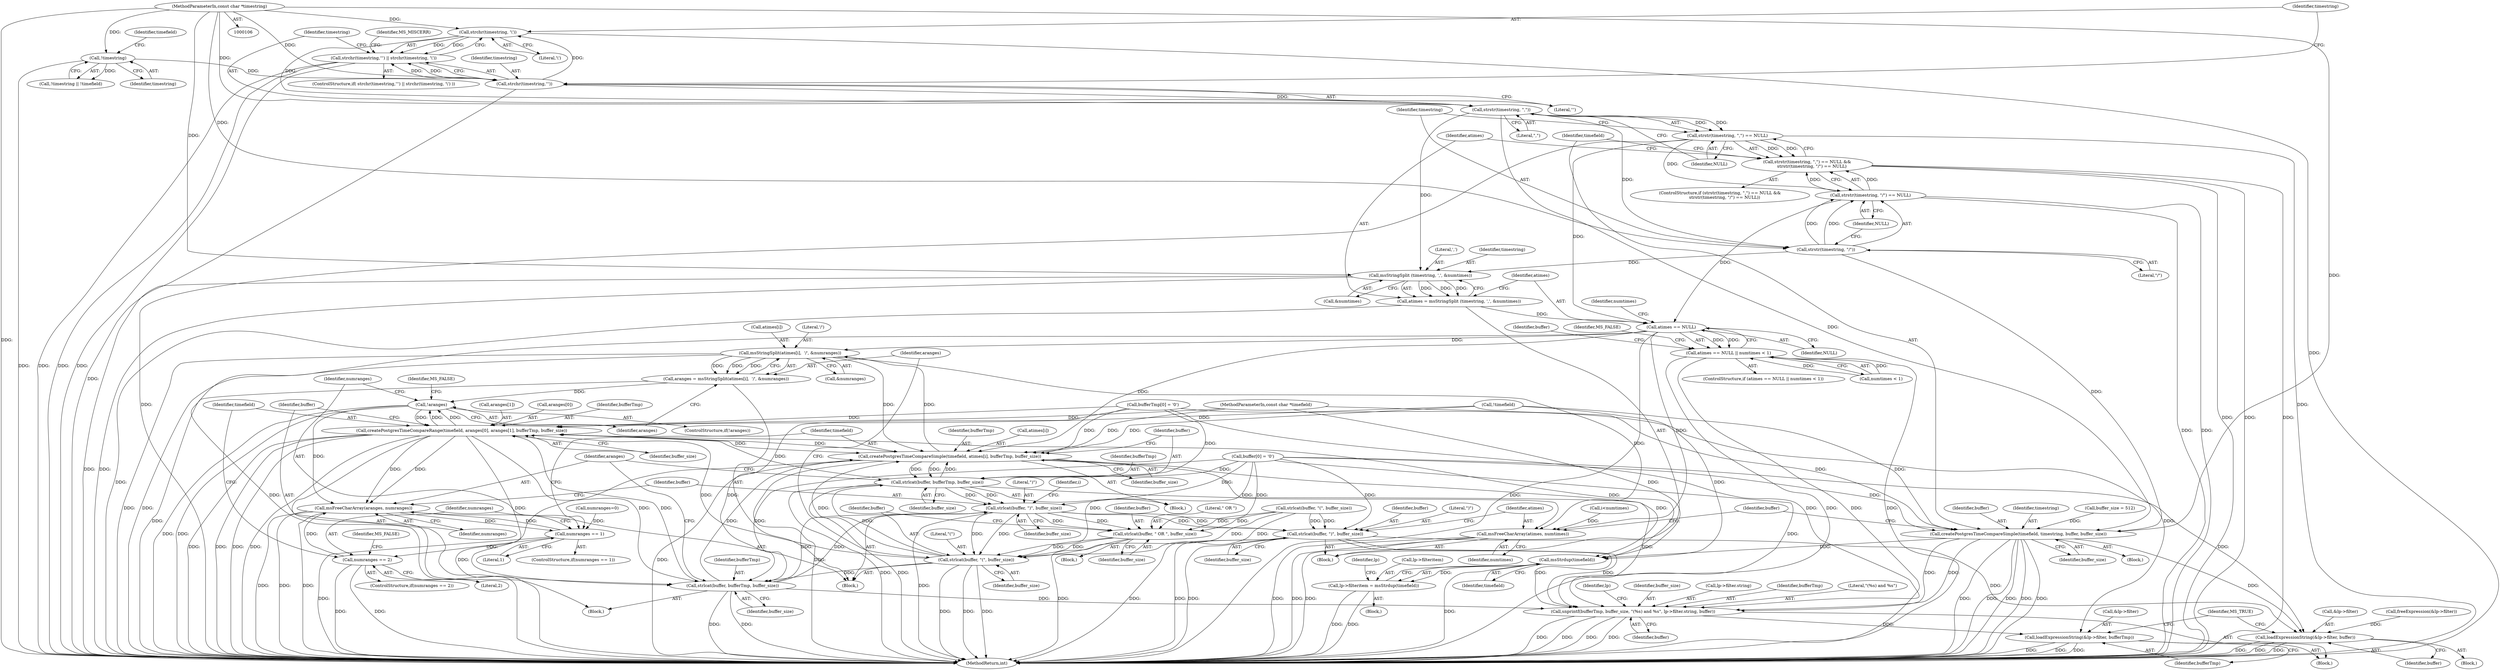 digraph "0_mapserver_3a10f6b829297dae63492a8c63385044bc6953ed@API" {
"1000160" [label="(Call,strchr(timestring, '\\'))"];
"1000157" [label="(Call,strchr(timestring,'\''))"];
"1000149" [label="(Call,!timestring)"];
"1000108" [label="(MethodParameterIn,const char *timestring)"];
"1000156" [label="(Call,strchr(timestring,'\'') || strchr(timestring, '\\'))"];
"1000173" [label="(Call,strstr(timestring, \",\"))"];
"1000172" [label="(Call,strstr(timestring, \",\") == NULL)"];
"1000171" [label="(Call,strstr(timestring, \",\") == NULL &&\n       strstr(timestring, \"/\") == NULL)"];
"1000177" [label="(Call,strstr(timestring, \"/\") == NULL)"];
"1000199" [label="(Call,atimes == NULL)"];
"1000198" [label="(Call,atimes == NULL || numtimes < 1)"];
"1000236" [label="(Call,msStringSplit(atimes[i],  '/', &numranges))"];
"1000234" [label="(Call,aranges = msStringSplit(atimes[i],  '/', &numranges))"];
"1000244" [label="(Call,!aranges)"];
"1000270" [label="(Call,createPostgresTimeCompareRange(timefield, aranges[0], aranges[1], bufferTmp, buffer_size))"];
"1000253" [label="(Call,createPostgresTimeCompareSimple(timefield, atimes[i], bufferTmp, buffer_size))"];
"1000260" [label="(Call,strlcat(buffer, bufferTmp, buffer_size))"];
"1000291" [label="(Call,strlcat(buffer, \")\", buffer_size))"];
"1000226" [label="(Call,strlcat(buffer, \" OR \", buffer_size))"];
"1000230" [label="(Call,strlcat(buffer, \"(\", buffer_size))"];
"1000280" [label="(Call,strlcat(buffer, bufferTmp, buffer_size))"];
"1000338" [label="(Call,snprintf(bufferTmp, buffer_size, \"(%s) and %s\", lp->filter.string, buffer))"];
"1000348" [label="(Call,loadExpressionString(&lp->filter, bufferTmp))"];
"1000295" [label="(Call,strlcat(buffer, \")\", buffer_size))"];
"1000361" [label="(Call,loadExpressionString(&lp->filter, buffer))"];
"1000299" [label="(Call,msFreeCharArray(atimes, numtimes))"];
"1000321" [label="(Call,msStrdup(timefield))"];
"1000317" [label="(Call,lp->filteritem = msStrdup(timefield))"];
"1000288" [label="(Call,msFreeCharArray(aranges, numranges))"];
"1000249" [label="(Call,numranges == 1)"];
"1000266" [label="(Call,numranges == 2)"];
"1000178" [label="(Call,strstr(timestring, \"/\"))"];
"1000183" [label="(Call,createPostgresTimeCompareSimple(timefield, timestring, buffer, buffer_size))"];
"1000192" [label="(Call,msStringSplit (timestring, ',', &numtimes))"];
"1000190" [label="(Call,atimes = msStringSplit (timestring, ',', &numtimes))"];
"1000150" [label="(Identifier,timestring)"];
"1000175" [label="(Literal,\",\")"];
"1000180" [label="(Literal,\"/\")"];
"1000161" [label="(Identifier,timestring)"];
"1000295" [label="(Call,strlcat(buffer, \")\", buffer_size))"];
"1000305" [label="(Identifier,buffer)"];
"1000362" [label="(Call,&lp->filter)"];
"1000159" [label="(Literal,'\'')"];
"1000191" [label="(Identifier,atimes)"];
"1000177" [label="(Call,strstr(timestring, \"/\") == NULL)"];
"1000235" [label="(Identifier,aranges)"];
"1000183" [label="(Call,createPostgresTimeCompareSimple(timefield, timestring, buffer, buffer_size))"];
"1000247" [label="(Identifier,MS_FALSE)"];
"1000254" [label="(Identifier,timefield)"];
"1000233" [label="(Identifier,buffer_size)"];
"1000194" [label="(Literal,',')"];
"1000253" [label="(Call,createPostgresTimeCompareSimple(timefield, atimes[i], bufferTmp, buffer_size))"];
"1000134" [label="(Call,buffer[0] = '\0')"];
"1000190" [label="(Call,atimes = msStringSplit (timestring, ',', &numtimes))"];
"1000368" [label="(Identifier,MS_TRUE)"];
"1000281" [label="(Identifier,buffer)"];
"1000203" [label="(Identifier,numtimes)"];
"1000197" [label="(ControlStructure,if (atimes == NULL || numtimes < 1))"];
"1000269" [label="(Block,)"];
"1000220" [label="(Block,)"];
"1000347" [label="(Identifier,buffer)"];
"1000361" [label="(Call,loadExpressionString(&lp->filter, buffer))"];
"1000279" [label="(Identifier,buffer_size)"];
"1000234" [label="(Call,aranges = msStringSplit(atimes[i],  '/', &numranges))"];
"1000187" [label="(Identifier,buffer_size)"];
"1000288" [label="(Call,msFreeCharArray(aranges, numranges))"];
"1000294" [label="(Identifier,buffer_size)"];
"1000351" [label="(Identifier,lp)"];
"1000261" [label="(Identifier,buffer)"];
"1000151" [label="(Call,!timefield)"];
"1000326" [label="(Identifier,lp)"];
"1000296" [label="(Identifier,buffer)"];
"1000155" [label="(ControlStructure,if( strchr(timestring,'\'') || strchr(timestring, '\\') ))"];
"1000162" [label="(Literal,'\\')"];
"1000275" [label="(Call,aranges[1])"];
"1000208" [label="(Identifier,buffer)"];
"1000181" [label="(Identifier,NULL)"];
"1000270" [label="(Call,createPostgresTimeCompareRange(timefield, aranges[0], aranges[1], bufferTmp, buffer_size))"];
"1000298" [label="(Identifier,buffer_size)"];
"1000206" [label="(Identifier,MS_FALSE)"];
"1000300" [label="(Identifier,atimes)"];
"1000267" [label="(Identifier,numranges)"];
"1000280" [label="(Call,strlcat(buffer, bufferTmp, buffer_size))"];
"1000258" [label="(Identifier,bufferTmp)"];
"1000340" [label="(Identifier,buffer_size)"];
"1000317" [label="(Call,lp->filteritem = msStrdup(timefield))"];
"1000165" [label="(Identifier,MS_MISCERR)"];
"1000156" [label="(Call,strchr(timestring,'\'') || strchr(timestring, '\\'))"];
"1000198" [label="(Call,atimes == NULL || numtimes < 1)"];
"1000337" [label="(Block,)"];
"1000250" [label="(Identifier,numranges)"];
"1000265" [label="(ControlStructure,if(numranges == 2))"];
"1000232" [label="(Literal,\"(\")"];
"1000283" [label="(Identifier,buffer_size)"];
"1000148" [label="(Call,!timestring || !timefield)"];
"1000227" [label="(Identifier,buffer)"];
"1000172" [label="(Call,strstr(timestring, \",\") == NULL)"];
"1000109" [label="(MethodParameterIn,const char *timefield)"];
"1000236" [label="(Call,msStringSplit(atimes[i],  '/', &numranges))"];
"1000186" [label="(Identifier,buffer)"];
"1000230" [label="(Call,strlcat(buffer, \"(\", buffer_size))"];
"1000263" [label="(Identifier,buffer_size)"];
"1000251" [label="(Literal,1)"];
"1000231" [label="(Identifier,buffer)"];
"1000342" [label="(Call,lp->filter.string)"];
"1000244" [label="(Call,!aranges)"];
"1000110" [label="(Block,)"];
"1000282" [label="(Identifier,bufferTmp)"];
"1000260" [label="(Call,strlcat(buffer, bufferTmp, buffer_size))"];
"1000248" [label="(ControlStructure,if(numranges == 1))"];
"1000271" [label="(Identifier,timefield)"];
"1000245" [label="(Identifier,aranges)"];
"1000292" [label="(Identifier,buffer)"];
"1000287" [label="(Identifier,MS_FALSE)"];
"1000185" [label="(Identifier,timestring)"];
"1000125" [label="(Call,numranges=0)"];
"1000229" [label="(Identifier,buffer_size)"];
"1000349" [label="(Call,&lp->filter)"];
"1000182" [label="(Block,)"];
"1000189" [label="(Block,)"];
"1000173" [label="(Call,strstr(timestring, \",\"))"];
"1000195" [label="(Call,&numtimes)"];
"1000301" [label="(Identifier,numtimes)"];
"1000192" [label="(Call,msStringSplit (timestring, ',', &numtimes))"];
"1000339" [label="(Identifier,bufferTmp)"];
"1000272" [label="(Call,aranges[0])"];
"1000199" [label="(Call,atimes == NULL)"];
"1000237" [label="(Call,atimes[i])"];
"1000158" [label="(Identifier,timestring)"];
"1000240" [label="(Literal,'/')"];
"1000293" [label="(Literal,\")\")"];
"1000202" [label="(Call,numtimes < 1)"];
"1000219" [label="(Identifier,i)"];
"1000338" [label="(Call,snprintf(bufferTmp, buffer_size, \"(%s) and %s\", lp->filter.string, buffer))"];
"1000201" [label="(Identifier,NULL)"];
"1000341" [label="(Literal,\"(%s) and %s\")"];
"1000356" [label="(Call,freeExpression(&lp->filter))"];
"1000322" [label="(Identifier,timefield)"];
"1000226" [label="(Call,strlcat(buffer, \" OR \", buffer_size))"];
"1000321" [label="(Call,msStrdup(timefield))"];
"1000249" [label="(Call,numranges == 1)"];
"1000266" [label="(Call,numranges == 2)"];
"1000289" [label="(Identifier,aranges)"];
"1000184" [label="(Identifier,timefield)"];
"1000176" [label="(Identifier,NULL)"];
"1000353" [label="(Identifier,bufferTmp)"];
"1000160" [label="(Call,strchr(timestring, '\\'))"];
"1000318" [label="(Call,lp->filteritem)"];
"1000139" [label="(Call,bufferTmp[0] = '\0')"];
"1000278" [label="(Identifier,bufferTmp)"];
"1000241" [label="(Call,&numranges)"];
"1000228" [label="(Literal,\" OR \")"];
"1000174" [label="(Identifier,timestring)"];
"1000215" [label="(Call,i<numtimes)"];
"1000355" [label="(Block,)"];
"1000243" [label="(ControlStructure,if(!aranges))"];
"1000171" [label="(Call,strstr(timestring, \",\") == NULL &&\n       strstr(timestring, \"/\") == NULL)"];
"1000193" [label="(Identifier,timestring)"];
"1000369" [label="(MethodReturn,int)"];
"1000157" [label="(Call,strchr(timestring,'\''))"];
"1000200" [label="(Identifier,atimes)"];
"1000225" [label="(Block,)"];
"1000207" [label="(Call,strlcat(buffer, \"(\", buffer_size))"];
"1000179" [label="(Identifier,timestring)"];
"1000262" [label="(Identifier,bufferTmp)"];
"1000299" [label="(Call,msFreeCharArray(atimes, numtimes))"];
"1000152" [label="(Identifier,timefield)"];
"1000297" [label="(Literal,\")\")"];
"1000170" [label="(ControlStructure,if (strstr(timestring, \",\") == NULL &&\n       strstr(timestring, \"/\") == NULL))"];
"1000178" [label="(Call,strstr(timestring, \"/\"))"];
"1000108" [label="(MethodParameterIn,const char *timestring)"];
"1000149" [label="(Call,!timestring)"];
"1000291" [label="(Call,strlcat(buffer, \")\", buffer_size))"];
"1000348" [label="(Call,loadExpressionString(&lp->filter, bufferTmp))"];
"1000129" [label="(Call,buffer_size = 512)"];
"1000290" [label="(Identifier,numranges)"];
"1000259" [label="(Identifier,buffer_size)"];
"1000268" [label="(Literal,2)"];
"1000252" [label="(Block,)"];
"1000366" [label="(Identifier,buffer)"];
"1000255" [label="(Call,atimes[i])"];
"1000160" -> "1000156"  [label="AST: "];
"1000160" -> "1000162"  [label="CFG: "];
"1000161" -> "1000160"  [label="AST: "];
"1000162" -> "1000160"  [label="AST: "];
"1000156" -> "1000160"  [label="CFG: "];
"1000160" -> "1000369"  [label="DDG: "];
"1000160" -> "1000156"  [label="DDG: "];
"1000160" -> "1000156"  [label="DDG: "];
"1000157" -> "1000160"  [label="DDG: "];
"1000108" -> "1000160"  [label="DDG: "];
"1000160" -> "1000173"  [label="DDG: "];
"1000157" -> "1000156"  [label="AST: "];
"1000157" -> "1000159"  [label="CFG: "];
"1000158" -> "1000157"  [label="AST: "];
"1000159" -> "1000157"  [label="AST: "];
"1000161" -> "1000157"  [label="CFG: "];
"1000156" -> "1000157"  [label="CFG: "];
"1000157" -> "1000369"  [label="DDG: "];
"1000157" -> "1000156"  [label="DDG: "];
"1000157" -> "1000156"  [label="DDG: "];
"1000149" -> "1000157"  [label="DDG: "];
"1000108" -> "1000157"  [label="DDG: "];
"1000157" -> "1000173"  [label="DDG: "];
"1000149" -> "1000148"  [label="AST: "];
"1000149" -> "1000150"  [label="CFG: "];
"1000150" -> "1000149"  [label="AST: "];
"1000152" -> "1000149"  [label="CFG: "];
"1000148" -> "1000149"  [label="CFG: "];
"1000149" -> "1000369"  [label="DDG: "];
"1000149" -> "1000148"  [label="DDG: "];
"1000108" -> "1000149"  [label="DDG: "];
"1000108" -> "1000106"  [label="AST: "];
"1000108" -> "1000369"  [label="DDG: "];
"1000108" -> "1000173"  [label="DDG: "];
"1000108" -> "1000178"  [label="DDG: "];
"1000108" -> "1000183"  [label="DDG: "];
"1000108" -> "1000192"  [label="DDG: "];
"1000156" -> "1000155"  [label="AST: "];
"1000165" -> "1000156"  [label="CFG: "];
"1000174" -> "1000156"  [label="CFG: "];
"1000156" -> "1000369"  [label="DDG: "];
"1000156" -> "1000369"  [label="DDG: "];
"1000156" -> "1000369"  [label="DDG: "];
"1000173" -> "1000172"  [label="AST: "];
"1000173" -> "1000175"  [label="CFG: "];
"1000174" -> "1000173"  [label="AST: "];
"1000175" -> "1000173"  [label="AST: "];
"1000176" -> "1000173"  [label="CFG: "];
"1000173" -> "1000172"  [label="DDG: "];
"1000173" -> "1000172"  [label="DDG: "];
"1000173" -> "1000178"  [label="DDG: "];
"1000173" -> "1000183"  [label="DDG: "];
"1000173" -> "1000192"  [label="DDG: "];
"1000172" -> "1000171"  [label="AST: "];
"1000172" -> "1000176"  [label="CFG: "];
"1000176" -> "1000172"  [label="AST: "];
"1000179" -> "1000172"  [label="CFG: "];
"1000171" -> "1000172"  [label="CFG: "];
"1000172" -> "1000369"  [label="DDG: "];
"1000172" -> "1000369"  [label="DDG: "];
"1000172" -> "1000171"  [label="DDG: "];
"1000172" -> "1000171"  [label="DDG: "];
"1000172" -> "1000177"  [label="DDG: "];
"1000172" -> "1000199"  [label="DDG: "];
"1000171" -> "1000170"  [label="AST: "];
"1000171" -> "1000177"  [label="CFG: "];
"1000177" -> "1000171"  [label="AST: "];
"1000184" -> "1000171"  [label="CFG: "];
"1000191" -> "1000171"  [label="CFG: "];
"1000171" -> "1000369"  [label="DDG: "];
"1000171" -> "1000369"  [label="DDG: "];
"1000171" -> "1000369"  [label="DDG: "];
"1000177" -> "1000171"  [label="DDG: "];
"1000177" -> "1000171"  [label="DDG: "];
"1000177" -> "1000181"  [label="CFG: "];
"1000178" -> "1000177"  [label="AST: "];
"1000181" -> "1000177"  [label="AST: "];
"1000177" -> "1000369"  [label="DDG: "];
"1000177" -> "1000369"  [label="DDG: "];
"1000178" -> "1000177"  [label="DDG: "];
"1000178" -> "1000177"  [label="DDG: "];
"1000177" -> "1000199"  [label="DDG: "];
"1000199" -> "1000198"  [label="AST: "];
"1000199" -> "1000201"  [label="CFG: "];
"1000200" -> "1000199"  [label="AST: "];
"1000201" -> "1000199"  [label="AST: "];
"1000203" -> "1000199"  [label="CFG: "];
"1000198" -> "1000199"  [label="CFG: "];
"1000199" -> "1000369"  [label="DDG: "];
"1000199" -> "1000369"  [label="DDG: "];
"1000199" -> "1000198"  [label="DDG: "];
"1000199" -> "1000198"  [label="DDG: "];
"1000190" -> "1000199"  [label="DDG: "];
"1000199" -> "1000236"  [label="DDG: "];
"1000199" -> "1000253"  [label="DDG: "];
"1000199" -> "1000299"  [label="DDG: "];
"1000198" -> "1000197"  [label="AST: "];
"1000198" -> "1000202"  [label="CFG: "];
"1000202" -> "1000198"  [label="AST: "];
"1000206" -> "1000198"  [label="CFG: "];
"1000208" -> "1000198"  [label="CFG: "];
"1000198" -> "1000369"  [label="DDG: "];
"1000198" -> "1000369"  [label="DDG: "];
"1000198" -> "1000369"  [label="DDG: "];
"1000202" -> "1000198"  [label="DDG: "];
"1000202" -> "1000198"  [label="DDG: "];
"1000236" -> "1000234"  [label="AST: "];
"1000236" -> "1000241"  [label="CFG: "];
"1000237" -> "1000236"  [label="AST: "];
"1000240" -> "1000236"  [label="AST: "];
"1000241" -> "1000236"  [label="AST: "];
"1000234" -> "1000236"  [label="CFG: "];
"1000236" -> "1000369"  [label="DDG: "];
"1000236" -> "1000369"  [label="DDG: "];
"1000236" -> "1000234"  [label="DDG: "];
"1000236" -> "1000234"  [label="DDG: "];
"1000236" -> "1000234"  [label="DDG: "];
"1000253" -> "1000236"  [label="DDG: "];
"1000236" -> "1000253"  [label="DDG: "];
"1000236" -> "1000299"  [label="DDG: "];
"1000234" -> "1000220"  [label="AST: "];
"1000235" -> "1000234"  [label="AST: "];
"1000245" -> "1000234"  [label="CFG: "];
"1000234" -> "1000369"  [label="DDG: "];
"1000234" -> "1000244"  [label="DDG: "];
"1000244" -> "1000243"  [label="AST: "];
"1000244" -> "1000245"  [label="CFG: "];
"1000245" -> "1000244"  [label="AST: "];
"1000247" -> "1000244"  [label="CFG: "];
"1000250" -> "1000244"  [label="CFG: "];
"1000244" -> "1000369"  [label="DDG: "];
"1000244" -> "1000369"  [label="DDG: "];
"1000270" -> "1000244"  [label="DDG: "];
"1000270" -> "1000244"  [label="DDG: "];
"1000244" -> "1000270"  [label="DDG: "];
"1000244" -> "1000288"  [label="DDG: "];
"1000270" -> "1000269"  [label="AST: "];
"1000270" -> "1000279"  [label="CFG: "];
"1000271" -> "1000270"  [label="AST: "];
"1000272" -> "1000270"  [label="AST: "];
"1000275" -> "1000270"  [label="AST: "];
"1000278" -> "1000270"  [label="AST: "];
"1000279" -> "1000270"  [label="AST: "];
"1000281" -> "1000270"  [label="CFG: "];
"1000270" -> "1000369"  [label="DDG: "];
"1000270" -> "1000369"  [label="DDG: "];
"1000270" -> "1000369"  [label="DDG: "];
"1000270" -> "1000369"  [label="DDG: "];
"1000270" -> "1000253"  [label="DDG: "];
"1000253" -> "1000270"  [label="DDG: "];
"1000151" -> "1000270"  [label="DDG: "];
"1000109" -> "1000270"  [label="DDG: "];
"1000280" -> "1000270"  [label="DDG: "];
"1000139" -> "1000270"  [label="DDG: "];
"1000260" -> "1000270"  [label="DDG: "];
"1000230" -> "1000270"  [label="DDG: "];
"1000270" -> "1000280"  [label="DDG: "];
"1000270" -> "1000280"  [label="DDG: "];
"1000270" -> "1000288"  [label="DDG: "];
"1000270" -> "1000288"  [label="DDG: "];
"1000270" -> "1000321"  [label="DDG: "];
"1000253" -> "1000252"  [label="AST: "];
"1000253" -> "1000259"  [label="CFG: "];
"1000254" -> "1000253"  [label="AST: "];
"1000255" -> "1000253"  [label="AST: "];
"1000258" -> "1000253"  [label="AST: "];
"1000259" -> "1000253"  [label="AST: "];
"1000261" -> "1000253"  [label="CFG: "];
"1000253" -> "1000369"  [label="DDG: "];
"1000253" -> "1000369"  [label="DDG: "];
"1000253" -> "1000369"  [label="DDG: "];
"1000151" -> "1000253"  [label="DDG: "];
"1000109" -> "1000253"  [label="DDG: "];
"1000280" -> "1000253"  [label="DDG: "];
"1000139" -> "1000253"  [label="DDG: "];
"1000260" -> "1000253"  [label="DDG: "];
"1000230" -> "1000253"  [label="DDG: "];
"1000253" -> "1000260"  [label="DDG: "];
"1000253" -> "1000260"  [label="DDG: "];
"1000253" -> "1000299"  [label="DDG: "];
"1000253" -> "1000321"  [label="DDG: "];
"1000260" -> "1000252"  [label="AST: "];
"1000260" -> "1000263"  [label="CFG: "];
"1000261" -> "1000260"  [label="AST: "];
"1000262" -> "1000260"  [label="AST: "];
"1000263" -> "1000260"  [label="AST: "];
"1000289" -> "1000260"  [label="CFG: "];
"1000260" -> "1000369"  [label="DDG: "];
"1000260" -> "1000369"  [label="DDG: "];
"1000230" -> "1000260"  [label="DDG: "];
"1000134" -> "1000260"  [label="DDG: "];
"1000139" -> "1000260"  [label="DDG: "];
"1000260" -> "1000291"  [label="DDG: "];
"1000260" -> "1000291"  [label="DDG: "];
"1000260" -> "1000338"  [label="DDG: "];
"1000291" -> "1000220"  [label="AST: "];
"1000291" -> "1000294"  [label="CFG: "];
"1000292" -> "1000291"  [label="AST: "];
"1000293" -> "1000291"  [label="AST: "];
"1000294" -> "1000291"  [label="AST: "];
"1000219" -> "1000291"  [label="CFG: "];
"1000291" -> "1000369"  [label="DDG: "];
"1000291" -> "1000226"  [label="DDG: "];
"1000291" -> "1000226"  [label="DDG: "];
"1000291" -> "1000230"  [label="DDG: "];
"1000291" -> "1000230"  [label="DDG: "];
"1000134" -> "1000291"  [label="DDG: "];
"1000280" -> "1000291"  [label="DDG: "];
"1000280" -> "1000291"  [label="DDG: "];
"1000291" -> "1000295"  [label="DDG: "];
"1000291" -> "1000295"  [label="DDG: "];
"1000226" -> "1000225"  [label="AST: "];
"1000226" -> "1000229"  [label="CFG: "];
"1000227" -> "1000226"  [label="AST: "];
"1000228" -> "1000226"  [label="AST: "];
"1000229" -> "1000226"  [label="AST: "];
"1000231" -> "1000226"  [label="CFG: "];
"1000226" -> "1000369"  [label="DDG: "];
"1000207" -> "1000226"  [label="DDG: "];
"1000207" -> "1000226"  [label="DDG: "];
"1000134" -> "1000226"  [label="DDG: "];
"1000226" -> "1000230"  [label="DDG: "];
"1000226" -> "1000230"  [label="DDG: "];
"1000230" -> "1000220"  [label="AST: "];
"1000230" -> "1000233"  [label="CFG: "];
"1000231" -> "1000230"  [label="AST: "];
"1000232" -> "1000230"  [label="AST: "];
"1000233" -> "1000230"  [label="AST: "];
"1000235" -> "1000230"  [label="CFG: "];
"1000230" -> "1000369"  [label="DDG: "];
"1000230" -> "1000369"  [label="DDG: "];
"1000230" -> "1000369"  [label="DDG: "];
"1000207" -> "1000230"  [label="DDG: "];
"1000207" -> "1000230"  [label="DDG: "];
"1000134" -> "1000230"  [label="DDG: "];
"1000230" -> "1000280"  [label="DDG: "];
"1000280" -> "1000269"  [label="AST: "];
"1000280" -> "1000283"  [label="CFG: "];
"1000281" -> "1000280"  [label="AST: "];
"1000282" -> "1000280"  [label="AST: "];
"1000283" -> "1000280"  [label="AST: "];
"1000289" -> "1000280"  [label="CFG: "];
"1000280" -> "1000369"  [label="DDG: "];
"1000280" -> "1000369"  [label="DDG: "];
"1000134" -> "1000280"  [label="DDG: "];
"1000139" -> "1000280"  [label="DDG: "];
"1000280" -> "1000338"  [label="DDG: "];
"1000338" -> "1000337"  [label="AST: "];
"1000338" -> "1000347"  [label="CFG: "];
"1000339" -> "1000338"  [label="AST: "];
"1000340" -> "1000338"  [label="AST: "];
"1000341" -> "1000338"  [label="AST: "];
"1000342" -> "1000338"  [label="AST: "];
"1000347" -> "1000338"  [label="AST: "];
"1000351" -> "1000338"  [label="CFG: "];
"1000338" -> "1000369"  [label="DDG: "];
"1000338" -> "1000369"  [label="DDG: "];
"1000338" -> "1000369"  [label="DDG: "];
"1000338" -> "1000369"  [label="DDG: "];
"1000139" -> "1000338"  [label="DDG: "];
"1000295" -> "1000338"  [label="DDG: "];
"1000295" -> "1000338"  [label="DDG: "];
"1000183" -> "1000338"  [label="DDG: "];
"1000183" -> "1000338"  [label="DDG: "];
"1000134" -> "1000338"  [label="DDG: "];
"1000338" -> "1000348"  [label="DDG: "];
"1000348" -> "1000337"  [label="AST: "];
"1000348" -> "1000353"  [label="CFG: "];
"1000349" -> "1000348"  [label="AST: "];
"1000353" -> "1000348"  [label="AST: "];
"1000368" -> "1000348"  [label="CFG: "];
"1000348" -> "1000369"  [label="DDG: "];
"1000348" -> "1000369"  [label="DDG: "];
"1000348" -> "1000369"  [label="DDG: "];
"1000139" -> "1000348"  [label="DDG: "];
"1000295" -> "1000189"  [label="AST: "];
"1000295" -> "1000298"  [label="CFG: "];
"1000296" -> "1000295"  [label="AST: "];
"1000297" -> "1000295"  [label="AST: "];
"1000298" -> "1000295"  [label="AST: "];
"1000300" -> "1000295"  [label="CFG: "];
"1000295" -> "1000369"  [label="DDG: "];
"1000295" -> "1000369"  [label="DDG: "];
"1000295" -> "1000369"  [label="DDG: "];
"1000207" -> "1000295"  [label="DDG: "];
"1000207" -> "1000295"  [label="DDG: "];
"1000134" -> "1000295"  [label="DDG: "];
"1000295" -> "1000361"  [label="DDG: "];
"1000361" -> "1000355"  [label="AST: "];
"1000361" -> "1000366"  [label="CFG: "];
"1000362" -> "1000361"  [label="AST: "];
"1000366" -> "1000361"  [label="AST: "];
"1000368" -> "1000361"  [label="CFG: "];
"1000361" -> "1000369"  [label="DDG: "];
"1000361" -> "1000369"  [label="DDG: "];
"1000361" -> "1000369"  [label="DDG: "];
"1000356" -> "1000361"  [label="DDG: "];
"1000183" -> "1000361"  [label="DDG: "];
"1000134" -> "1000361"  [label="DDG: "];
"1000299" -> "1000189"  [label="AST: "];
"1000299" -> "1000301"  [label="CFG: "];
"1000300" -> "1000299"  [label="AST: "];
"1000301" -> "1000299"  [label="AST: "];
"1000305" -> "1000299"  [label="CFG: "];
"1000299" -> "1000369"  [label="DDG: "];
"1000299" -> "1000369"  [label="DDG: "];
"1000299" -> "1000369"  [label="DDG: "];
"1000215" -> "1000299"  [label="DDG: "];
"1000321" -> "1000317"  [label="AST: "];
"1000321" -> "1000322"  [label="CFG: "];
"1000322" -> "1000321"  [label="AST: "];
"1000317" -> "1000321"  [label="CFG: "];
"1000321" -> "1000369"  [label="DDG: "];
"1000321" -> "1000317"  [label="DDG: "];
"1000183" -> "1000321"  [label="DDG: "];
"1000151" -> "1000321"  [label="DDG: "];
"1000109" -> "1000321"  [label="DDG: "];
"1000317" -> "1000110"  [label="AST: "];
"1000318" -> "1000317"  [label="AST: "];
"1000326" -> "1000317"  [label="CFG: "];
"1000317" -> "1000369"  [label="DDG: "];
"1000317" -> "1000369"  [label="DDG: "];
"1000288" -> "1000220"  [label="AST: "];
"1000288" -> "1000290"  [label="CFG: "];
"1000289" -> "1000288"  [label="AST: "];
"1000290" -> "1000288"  [label="AST: "];
"1000292" -> "1000288"  [label="CFG: "];
"1000288" -> "1000369"  [label="DDG: "];
"1000288" -> "1000369"  [label="DDG: "];
"1000288" -> "1000369"  [label="DDG: "];
"1000288" -> "1000249"  [label="DDG: "];
"1000266" -> "1000288"  [label="DDG: "];
"1000249" -> "1000288"  [label="DDG: "];
"1000249" -> "1000248"  [label="AST: "];
"1000249" -> "1000251"  [label="CFG: "];
"1000250" -> "1000249"  [label="AST: "];
"1000251" -> "1000249"  [label="AST: "];
"1000254" -> "1000249"  [label="CFG: "];
"1000267" -> "1000249"  [label="CFG: "];
"1000249" -> "1000369"  [label="DDG: "];
"1000125" -> "1000249"  [label="DDG: "];
"1000249" -> "1000266"  [label="DDG: "];
"1000266" -> "1000265"  [label="AST: "];
"1000266" -> "1000268"  [label="CFG: "];
"1000267" -> "1000266"  [label="AST: "];
"1000268" -> "1000266"  [label="AST: "];
"1000271" -> "1000266"  [label="CFG: "];
"1000287" -> "1000266"  [label="CFG: "];
"1000266" -> "1000369"  [label="DDG: "];
"1000266" -> "1000369"  [label="DDG: "];
"1000178" -> "1000180"  [label="CFG: "];
"1000179" -> "1000178"  [label="AST: "];
"1000180" -> "1000178"  [label="AST: "];
"1000181" -> "1000178"  [label="CFG: "];
"1000178" -> "1000183"  [label="DDG: "];
"1000178" -> "1000192"  [label="DDG: "];
"1000183" -> "1000182"  [label="AST: "];
"1000183" -> "1000187"  [label="CFG: "];
"1000184" -> "1000183"  [label="AST: "];
"1000185" -> "1000183"  [label="AST: "];
"1000186" -> "1000183"  [label="AST: "];
"1000187" -> "1000183"  [label="AST: "];
"1000305" -> "1000183"  [label="CFG: "];
"1000183" -> "1000369"  [label="DDG: "];
"1000183" -> "1000369"  [label="DDG: "];
"1000183" -> "1000369"  [label="DDG: "];
"1000183" -> "1000369"  [label="DDG: "];
"1000183" -> "1000369"  [label="DDG: "];
"1000151" -> "1000183"  [label="DDG: "];
"1000109" -> "1000183"  [label="DDG: "];
"1000134" -> "1000183"  [label="DDG: "];
"1000129" -> "1000183"  [label="DDG: "];
"1000192" -> "1000190"  [label="AST: "];
"1000192" -> "1000195"  [label="CFG: "];
"1000193" -> "1000192"  [label="AST: "];
"1000194" -> "1000192"  [label="AST: "];
"1000195" -> "1000192"  [label="AST: "];
"1000190" -> "1000192"  [label="CFG: "];
"1000192" -> "1000369"  [label="DDG: "];
"1000192" -> "1000369"  [label="DDG: "];
"1000192" -> "1000190"  [label="DDG: "];
"1000192" -> "1000190"  [label="DDG: "];
"1000192" -> "1000190"  [label="DDG: "];
"1000190" -> "1000189"  [label="AST: "];
"1000191" -> "1000190"  [label="AST: "];
"1000200" -> "1000190"  [label="CFG: "];
"1000190" -> "1000369"  [label="DDG: "];
}
